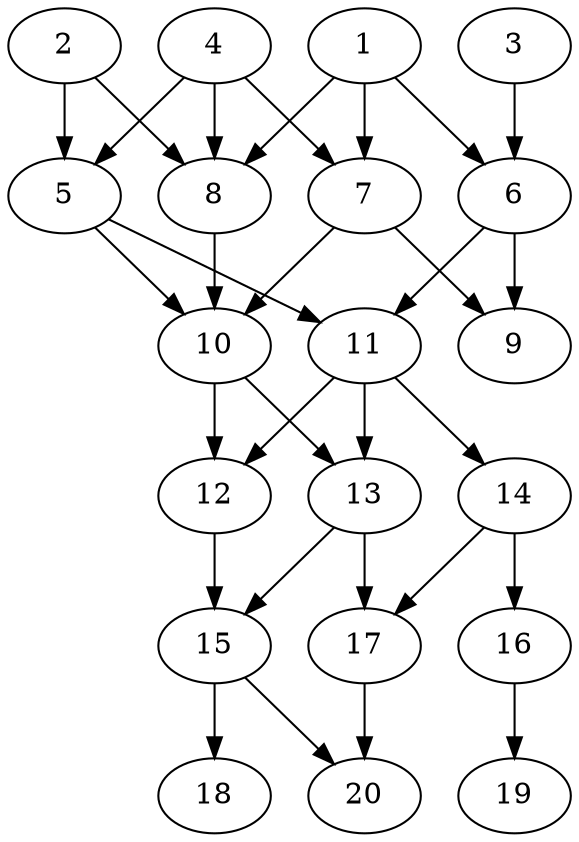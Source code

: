 // DAG automatically generated by daggen at Thu Oct  3 13:58:43 2019
// ./daggen --dot -n 20 --ccr 0.3 --fat 0.5 --regular 0.5 --density 0.6 --mindata 5242880 --maxdata 52428800 
digraph G {
  1 [size="60675413", alpha="0.17", expect_size="18202624"] 
  1 -> 6 [size ="18202624"]
  1 -> 7 [size ="18202624"]
  1 -> 8 [size ="18202624"]
  2 [size="145390933", alpha="0.07", expect_size="43617280"] 
  2 -> 5 [size ="43617280"]
  2 -> 8 [size ="43617280"]
  3 [size="76475733", alpha="0.16", expect_size="22942720"] 
  3 -> 6 [size ="22942720"]
  4 [size="52548267", alpha="0.10", expect_size="15764480"] 
  4 -> 5 [size ="15764480"]
  4 -> 7 [size ="15764480"]
  4 -> 8 [size ="15764480"]
  5 [size="73895253", alpha="0.06", expect_size="22168576"] 
  5 -> 10 [size ="22168576"]
  5 -> 11 [size ="22168576"]
  6 [size="156122453", alpha="0.18", expect_size="46836736"] 
  6 -> 9 [size ="46836736"]
  6 -> 11 [size ="46836736"]
  7 [size="95737173", alpha="0.14", expect_size="28721152"] 
  7 -> 9 [size ="28721152"]
  7 -> 10 [size ="28721152"]
  8 [size="167703893", alpha="0.07", expect_size="50311168"] 
  8 -> 10 [size ="50311168"]
  9 [size="143121067", alpha="0.20", expect_size="42936320"] 
  10 [size="50131627", alpha="0.07", expect_size="15039488"] 
  10 -> 12 [size ="15039488"]
  10 -> 13 [size ="15039488"]
  11 [size="147892907", alpha="0.10", expect_size="44367872"] 
  11 -> 12 [size ="44367872"]
  11 -> 13 [size ="44367872"]
  11 -> 14 [size ="44367872"]
  12 [size="123060907", alpha="0.11", expect_size="36918272"] 
  12 -> 15 [size ="36918272"]
  13 [size="23968427", alpha="0.15", expect_size="7190528"] 
  13 -> 15 [size ="7190528"]
  13 -> 17 [size ="7190528"]
  14 [size="152866133", alpha="0.17", expect_size="45859840"] 
  14 -> 16 [size ="45859840"]
  14 -> 17 [size ="45859840"]
  15 [size="73656320", alpha="0.05", expect_size="22096896"] 
  15 -> 18 [size ="22096896"]
  15 -> 20 [size ="22096896"]
  16 [size="121282560", alpha="0.13", expect_size="36384768"] 
  16 -> 19 [size ="36384768"]
  17 [size="104970240", alpha="0.16", expect_size="31491072"] 
  17 -> 20 [size ="31491072"]
  18 [size="56422400", alpha="0.10", expect_size="16926720"] 
  19 [size="114903040", alpha="0.15", expect_size="34470912"] 
  20 [size="112687787", alpha="0.06", expect_size="33806336"] 
}
